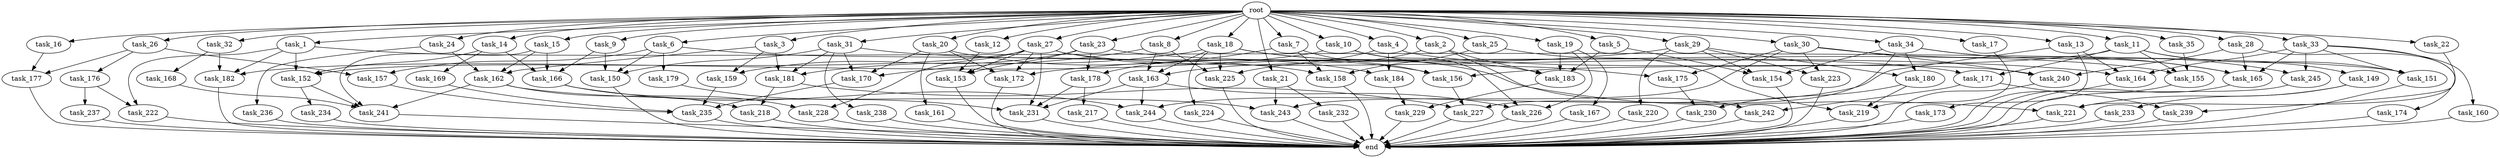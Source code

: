 digraph G {
  task_29 [size="1.024000"];
  task_32 [size="1.024000"];
  task_220 [size="420906795.008000"];
  task_156 [size="1975684956.160000"];
  task_27 [size="1.024000"];
  task_153 [size="1194000908.288000"];
  task_4 [size="1.024000"];
  task_2 [size="1.024000"];
  task_13 [size="1.024000"];
  task_224 [size="137438953.472000"];
  task_176 [size="695784701.952000"];
  task_177 [size="1116691496.960000"];
  task_235 [size="360777252.864000"];
  task_228 [size="635655159.808000"];
  task_223 [size="558345748.480000"];
  task_245 [size="171798691.840000"];
  task_6 [size="1.024000"];
  task_9 [size="1.024000"];
  task_175 [size="996432412.672000"];
  task_241 [size="1743756722.176000"];
  task_159 [size="386547056.640000"];
  task_164 [size="944892805.120000"];
  task_231 [size="2379411881.984000"];
  task_182 [size="1443109011.456000"];
  task_150 [size="1382979469.312000"];
  task_183 [size="1451698946.048000"];
  task_31 [size="1.024000"];
  task_234 [size="695784701.952000"];
  task_230 [size="730144440.320000"];
  task_16 [size="1.024000"];
  task_243 [size="386547056.640000"];
  task_161 [size="420906795.008000"];
  task_158 [size="2104533975.040000"];
  task_170 [size="1425929142.272000"];
  task_15 [size="1.024000"];
  task_10 [size="1.024000"];
  task_229 [size="1116691496.960000"];
  task_171 [size="1279900254.208000"];
  task_222 [size="970662608.896000"];
  task_226 [size="1717986918.400000"];
  task_240 [size="386547056.640000"];
  task_162 [size="661424963.584000"];
  task_155 [size="1795296329.728000"];
  task_221 [size="1142461300.736000"];
  task_237 [size="420906795.008000"];
  task_26 [size="1.024000"];
  task_25 [size="1.024000"];
  end [size="0.000000"];
  task_227 [size="1692217114.624000"];
  task_184 [size="635655159.808000"];
  task_7 [size="1.024000"];
  task_19 [size="1.024000"];
  task_180 [size="558345748.480000"];
  task_18 [size="1.024000"];
  task_12 [size="1.024000"];
  task_33 [size="1.024000"];
  task_238 [size="695784701.952000"];
  task_14 [size="1.024000"];
  task_242 [size="618475290.624000"];
  task_173 [size="214748364.800000"];
  task_236 [size="214748364.800000"];
  task_167 [size="309237645.312000"];
  task_154 [size="1254130450.432000"];
  task_174 [size="34359738.368000"];
  task_218 [size="910533066.752000"];
  task_21 [size="1.024000"];
  task_244 [size="979252543.488000"];
  task_23 [size="1.024000"];
  root [size="0.000000"];
  task_5 [size="1.024000"];
  task_11 [size="1.024000"];
  task_219 [size="2104533975.040000"];
  task_179 [size="549755813.888000"];
  task_3 [size="1.024000"];
  task_166 [size="352187318.272000"];
  task_239 [size="343597383.680000"];
  task_225 [size="755914244.096000"];
  task_232 [size="34359738.368000"];
  task_22 [size="1.024000"];
  task_28 [size="1.024000"];
  task_165 [size="343597383.680000"];
  task_34 [size="1.024000"];
  task_233 [size="695784701.952000"];
  task_169 [size="77309411.328000"];
  task_17 [size="1.024000"];
  task_168 [size="34359738.368000"];
  task_20 [size="1.024000"];
  task_217 [size="549755813.888000"];
  task_178 [size="773094113.280000"];
  task_157 [size="1245540515.840000"];
  task_1 [size="1.024000"];
  task_160 [size="34359738.368000"];
  task_181 [size="1142461300.736000"];
  task_149 [size="858993459.200000"];
  task_172 [size="1262720385.024000"];
  task_35 [size="1.024000"];
  task_163 [size="661424963.584000"];
  task_30 [size="1.024000"];
  task_24 [size="1.024000"];
  task_152 [size="1047972020.224000"];
  task_8 [size="1.024000"];
  task_151 [size="1443109011.456000"];

  task_29 -> task_154 [size="411041792.000000"];
  task_29 -> task_220 [size="411041792.000000"];
  task_29 -> task_180 [size="411041792.000000"];
  task_29 -> task_172 [size="411041792.000000"];
  task_29 -> task_223 [size="411041792.000000"];
  task_32 -> task_168 [size="33554432.000000"];
  task_32 -> task_182 [size="33554432.000000"];
  task_220 -> end [size="1.000000"];
  task_156 -> task_227 [size="838860800.000000"];
  task_27 -> task_231 [size="411041792.000000"];
  task_27 -> task_171 [size="411041792.000000"];
  task_27 -> task_156 [size="411041792.000000"];
  task_27 -> task_152 [size="411041792.000000"];
  task_27 -> task_172 [size="411041792.000000"];
  task_27 -> task_153 [size="411041792.000000"];
  task_27 -> task_228 [size="411041792.000000"];
  task_153 -> end [size="1.000000"];
  task_4 -> task_240 [size="209715200.000000"];
  task_4 -> task_163 [size="209715200.000000"];
  task_4 -> task_184 [size="209715200.000000"];
  task_2 -> task_242 [size="301989888.000000"];
  task_2 -> task_183 [size="301989888.000000"];
  task_2 -> task_225 [size="301989888.000000"];
  task_13 -> task_164 [size="209715200.000000"];
  task_13 -> task_173 [size="209715200.000000"];
  task_13 -> task_244 [size="209715200.000000"];
  task_224 -> end [size="1.000000"];
  task_176 -> task_237 [size="411041792.000000"];
  task_176 -> task_222 [size="411041792.000000"];
  task_177 -> end [size="1.000000"];
  task_235 -> end [size="1.000000"];
  task_228 -> end [size="1.000000"];
  task_223 -> end [size="1.000000"];
  task_245 -> end [size="1.000000"];
  task_6 -> task_157 [size="536870912.000000"];
  task_6 -> task_150 [size="536870912.000000"];
  task_6 -> task_179 [size="536870912.000000"];
  task_6 -> task_158 [size="536870912.000000"];
  task_9 -> task_166 [size="134217728.000000"];
  task_9 -> task_150 [size="134217728.000000"];
  task_175 -> task_230 [size="33554432.000000"];
  task_241 -> end [size="1.000000"];
  task_159 -> task_235 [size="33554432.000000"];
  task_164 -> end [size="1.000000"];
  task_231 -> end [size="1.000000"];
  task_182 -> end [size="1.000000"];
  task_150 -> end [size="1.000000"];
  task_183 -> task_229 [size="411041792.000000"];
  task_31 -> task_150 [size="679477248.000000"];
  task_31 -> task_238 [size="679477248.000000"];
  task_31 -> task_181 [size="679477248.000000"];
  task_31 -> task_170 [size="679477248.000000"];
  task_31 -> task_164 [size="679477248.000000"];
  task_234 -> end [size="1.000000"];
  task_230 -> end [size="1.000000"];
  task_16 -> task_177 [size="411041792.000000"];
  task_243 -> end [size="1.000000"];
  task_161 -> end [size="1.000000"];
  task_158 -> end [size="1.000000"];
  task_170 -> task_235 [size="33554432.000000"];
  task_15 -> task_241 [size="134217728.000000"];
  task_15 -> task_162 [size="134217728.000000"];
  task_15 -> task_166 [size="134217728.000000"];
  task_10 -> task_175 [size="838860800.000000"];
  task_10 -> task_182 [size="838860800.000000"];
  task_10 -> task_226 [size="838860800.000000"];
  task_229 -> end [size="1.000000"];
  task_171 -> task_242 [size="301989888.000000"];
  task_171 -> task_239 [size="301989888.000000"];
  task_222 -> end [size="1.000000"];
  task_226 -> end [size="1.000000"];
  task_240 -> end [size="1.000000"];
  task_162 -> task_243 [size="209715200.000000"];
  task_162 -> task_241 [size="209715200.000000"];
  task_162 -> task_218 [size="209715200.000000"];
  task_155 -> end [size="1.000000"];
  task_221 -> end [size="1.000000"];
  task_237 -> end [size="1.000000"];
  task_26 -> task_157 [size="679477248.000000"];
  task_26 -> task_176 [size="679477248.000000"];
  task_26 -> task_177 [size="679477248.000000"];
  task_25 -> task_219 [size="838860800.000000"];
  task_25 -> task_158 [size="838860800.000000"];
  task_227 -> end [size="1.000000"];
  task_184 -> task_229 [size="679477248.000000"];
  task_7 -> task_158 [size="679477248.000000"];
  task_7 -> task_156 [size="679477248.000000"];
  task_7 -> task_178 [size="679477248.000000"];
  task_19 -> task_167 [size="301989888.000000"];
  task_19 -> task_183 [size="301989888.000000"];
  task_19 -> task_226 [size="301989888.000000"];
  task_180 -> task_230 [size="679477248.000000"];
  task_180 -> task_219 [size="679477248.000000"];
  task_18 -> task_163 [size="134217728.000000"];
  task_18 -> task_225 [size="134217728.000000"];
  task_18 -> task_221 [size="134217728.000000"];
  task_18 -> task_224 [size="134217728.000000"];
  task_18 -> task_183 [size="134217728.000000"];
  task_18 -> task_181 [size="134217728.000000"];
  task_12 -> task_153 [size="679477248.000000"];
  task_33 -> task_245 [size="33554432.000000"];
  task_33 -> task_239 [size="33554432.000000"];
  task_33 -> task_160 [size="33554432.000000"];
  task_33 -> task_165 [size="33554432.000000"];
  task_33 -> task_151 [size="33554432.000000"];
  task_33 -> task_164 [size="33554432.000000"];
  task_238 -> end [size="1.000000"];
  task_14 -> task_169 [size="75497472.000000"];
  task_14 -> task_152 [size="75497472.000000"];
  task_14 -> task_166 [size="75497472.000000"];
  task_242 -> end [size="1.000000"];
  task_173 -> end [size="1.000000"];
  task_236 -> end [size="1.000000"];
  task_167 -> end [size="1.000000"];
  task_154 -> end [size="1.000000"];
  task_174 -> end [size="1.000000"];
  task_218 -> end [size="1.000000"];
  task_21 -> task_232 [size="33554432.000000"];
  task_21 -> task_243 [size="33554432.000000"];
  task_244 -> end [size="1.000000"];
  task_23 -> task_155 [size="75497472.000000"];
  task_23 -> task_159 [size="75497472.000000"];
  task_23 -> task_153 [size="75497472.000000"];
  task_23 -> task_178 [size="75497472.000000"];
  root -> task_12 [size="1.000000"];
  root -> task_16 [size="1.000000"];
  root -> task_9 [size="1.000000"];
  root -> task_1 [size="1.000000"];
  root -> task_11 [size="1.000000"];
  root -> task_22 [size="1.000000"];
  root -> task_7 [size="1.000000"];
  root -> task_28 [size="1.000000"];
  root -> task_4 [size="1.000000"];
  root -> task_34 [size="1.000000"];
  root -> task_2 [size="1.000000"];
  root -> task_15 [size="1.000000"];
  root -> task_10 [size="1.000000"];
  root -> task_29 [size="1.000000"];
  root -> task_21 [size="1.000000"];
  root -> task_17 [size="1.000000"];
  root -> task_18 [size="1.000000"];
  root -> task_27 [size="1.000000"];
  root -> task_20 [size="1.000000"];
  root -> task_23 [size="1.000000"];
  root -> task_6 [size="1.000000"];
  root -> task_32 [size="1.000000"];
  root -> task_5 [size="1.000000"];
  root -> task_26 [size="1.000000"];
  root -> task_25 [size="1.000000"];
  root -> task_8 [size="1.000000"];
  root -> task_35 [size="1.000000"];
  root -> task_13 [size="1.000000"];
  root -> task_30 [size="1.000000"];
  root -> task_19 [size="1.000000"];
  root -> task_33 [size="1.000000"];
  root -> task_24 [size="1.000000"];
  root -> task_3 [size="1.000000"];
  root -> task_31 [size="1.000000"];
  root -> task_14 [size="1.000000"];
  task_5 -> task_183 [size="679477248.000000"];
  task_5 -> task_154 [size="679477248.000000"];
  task_11 -> task_149 [size="838860800.000000"];
  task_11 -> task_155 [size="838860800.000000"];
  task_11 -> task_156 [size="838860800.000000"];
  task_11 -> task_151 [size="838860800.000000"];
  task_11 -> task_171 [size="838860800.000000"];
  task_219 -> end [size="1.000000"];
  task_179 -> task_231 [size="838860800.000000"];
  task_3 -> task_162 [size="301989888.000000"];
  task_3 -> task_181 [size="301989888.000000"];
  task_3 -> task_159 [size="301989888.000000"];
  task_166 -> task_244 [size="209715200.000000"];
  task_166 -> task_228 [size="209715200.000000"];
  task_239 -> end [size="1.000000"];
  task_225 -> end [size="1.000000"];
  task_232 -> end [size="1.000000"];
  task_22 -> task_221 [size="301989888.000000"];
  task_28 -> task_240 [size="33554432.000000"];
  task_28 -> task_165 [size="33554432.000000"];
  task_28 -> task_174 [size="33554432.000000"];
  task_165 -> end [size="1.000000"];
  task_34 -> task_227 [size="134217728.000000"];
  task_34 -> task_154 [size="134217728.000000"];
  task_34 -> task_245 [size="134217728.000000"];
  task_34 -> task_180 [size="134217728.000000"];
  task_34 -> task_165 [size="134217728.000000"];
  task_233 -> end [size="1.000000"];
  task_169 -> task_235 [size="209715200.000000"];
  task_17 -> task_219 [size="536870912.000000"];
  task_168 -> task_241 [size="679477248.000000"];
  task_20 -> task_161 [size="411041792.000000"];
  task_20 -> task_184 [size="411041792.000000"];
  task_20 -> task_170 [size="411041792.000000"];
  task_20 -> task_172 [size="411041792.000000"];
  task_217 -> end [size="1.000000"];
  task_178 -> task_231 [size="536870912.000000"];
  task_178 -> task_217 [size="536870912.000000"];
  task_157 -> task_235 [size="75497472.000000"];
  task_1 -> task_152 [size="536870912.000000"];
  task_1 -> task_182 [size="536870912.000000"];
  task_1 -> task_151 [size="536870912.000000"];
  task_1 -> task_222 [size="536870912.000000"];
  task_160 -> end [size="1.000000"];
  task_181 -> task_227 [size="679477248.000000"];
  task_181 -> task_218 [size="679477248.000000"];
  task_149 -> task_221 [size="679477248.000000"];
  task_149 -> task_233 [size="679477248.000000"];
  task_172 -> end [size="1.000000"];
  task_35 -> task_155 [size="838860800.000000"];
  task_163 -> task_231 [size="536870912.000000"];
  task_163 -> task_244 [size="536870912.000000"];
  task_163 -> task_226 [size="536870912.000000"];
  task_30 -> task_175 [size="134217728.000000"];
  task_30 -> task_223 [size="134217728.000000"];
  task_30 -> task_243 [size="134217728.000000"];
  task_30 -> task_240 [size="134217728.000000"];
  task_30 -> task_165 [size="134217728.000000"];
  task_24 -> task_162 [size="209715200.000000"];
  task_24 -> task_236 [size="209715200.000000"];
  task_152 -> task_241 [size="679477248.000000"];
  task_152 -> task_234 [size="679477248.000000"];
  task_8 -> task_163 [size="301989888.000000"];
  task_8 -> task_170 [size="301989888.000000"];
  task_8 -> task_225 [size="301989888.000000"];
  task_151 -> end [size="1.000000"];
}
